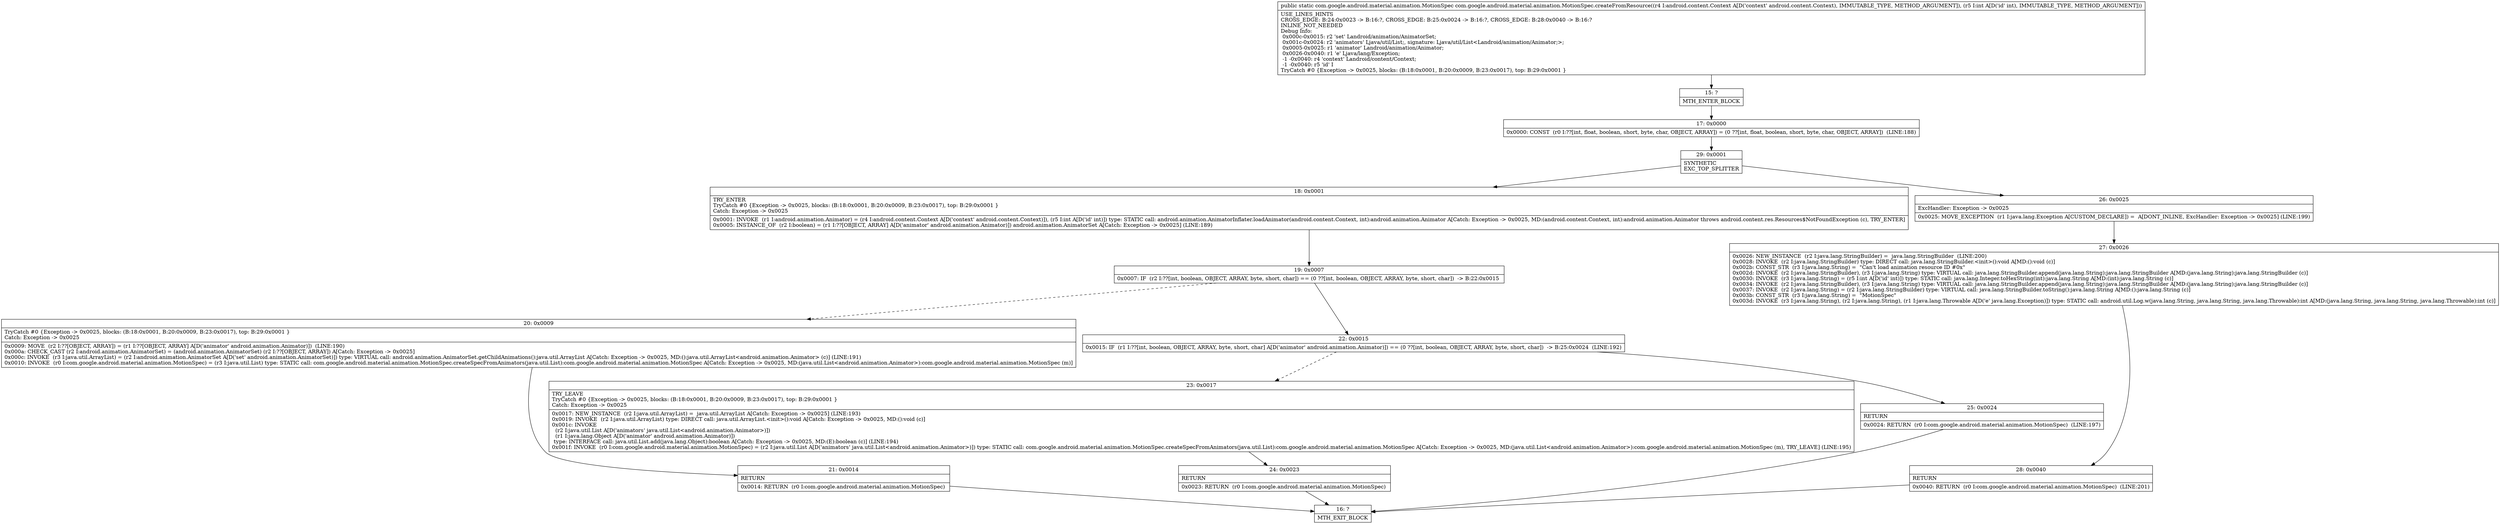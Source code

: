 digraph "CFG forcom.google.android.material.animation.MotionSpec.createFromResource(Landroid\/content\/Context;I)Lcom\/google\/android\/material\/animation\/MotionSpec;" {
Node_15 [shape=record,label="{15\:\ ?|MTH_ENTER_BLOCK\l}"];
Node_17 [shape=record,label="{17\:\ 0x0000|0x0000: CONST  (r0 I:??[int, float, boolean, short, byte, char, OBJECT, ARRAY]) = (0 ??[int, float, boolean, short, byte, char, OBJECT, ARRAY])  (LINE:188)\l}"];
Node_29 [shape=record,label="{29\:\ 0x0001|SYNTHETIC\lEXC_TOP_SPLITTER\l}"];
Node_18 [shape=record,label="{18\:\ 0x0001|TRY_ENTER\lTryCatch #0 \{Exception \-\> 0x0025, blocks: (B:18:0x0001, B:20:0x0009, B:23:0x0017), top: B:29:0x0001 \}\lCatch: Exception \-\> 0x0025\l|0x0001: INVOKE  (r1 I:android.animation.Animator) = (r4 I:android.content.Context A[D('context' android.content.Context)]), (r5 I:int A[D('id' int)]) type: STATIC call: android.animation.AnimatorInflater.loadAnimator(android.content.Context, int):android.animation.Animator A[Catch: Exception \-\> 0x0025, MD:(android.content.Context, int):android.animation.Animator throws android.content.res.Resources$NotFoundException (c), TRY_ENTER]\l0x0005: INSTANCE_OF  (r2 I:boolean) = (r1 I:??[OBJECT, ARRAY] A[D('animator' android.animation.Animator)]) android.animation.AnimatorSet A[Catch: Exception \-\> 0x0025] (LINE:189)\l}"];
Node_19 [shape=record,label="{19\:\ 0x0007|0x0007: IF  (r2 I:??[int, boolean, OBJECT, ARRAY, byte, short, char]) == (0 ??[int, boolean, OBJECT, ARRAY, byte, short, char])  \-\> B:22:0x0015 \l}"];
Node_20 [shape=record,label="{20\:\ 0x0009|TryCatch #0 \{Exception \-\> 0x0025, blocks: (B:18:0x0001, B:20:0x0009, B:23:0x0017), top: B:29:0x0001 \}\lCatch: Exception \-\> 0x0025\l|0x0009: MOVE  (r2 I:??[OBJECT, ARRAY]) = (r1 I:??[OBJECT, ARRAY] A[D('animator' android.animation.Animator)])  (LINE:190)\l0x000a: CHECK_CAST (r2 I:android.animation.AnimatorSet) = (android.animation.AnimatorSet) (r2 I:??[OBJECT, ARRAY]) A[Catch: Exception \-\> 0x0025]\l0x000c: INVOKE  (r3 I:java.util.ArrayList) = (r2 I:android.animation.AnimatorSet A[D('set' android.animation.AnimatorSet)]) type: VIRTUAL call: android.animation.AnimatorSet.getChildAnimations():java.util.ArrayList A[Catch: Exception \-\> 0x0025, MD:():java.util.ArrayList\<android.animation.Animator\> (c)] (LINE:191)\l0x0010: INVOKE  (r0 I:com.google.android.material.animation.MotionSpec) = (r3 I:java.util.List) type: STATIC call: com.google.android.material.animation.MotionSpec.createSpecFromAnimators(java.util.List):com.google.android.material.animation.MotionSpec A[Catch: Exception \-\> 0x0025, MD:(java.util.List\<android.animation.Animator\>):com.google.android.material.animation.MotionSpec (m)]\l}"];
Node_21 [shape=record,label="{21\:\ 0x0014|RETURN\l|0x0014: RETURN  (r0 I:com.google.android.material.animation.MotionSpec) \l}"];
Node_16 [shape=record,label="{16\:\ ?|MTH_EXIT_BLOCK\l}"];
Node_22 [shape=record,label="{22\:\ 0x0015|0x0015: IF  (r1 I:??[int, boolean, OBJECT, ARRAY, byte, short, char] A[D('animator' android.animation.Animator)]) == (0 ??[int, boolean, OBJECT, ARRAY, byte, short, char])  \-\> B:25:0x0024  (LINE:192)\l}"];
Node_23 [shape=record,label="{23\:\ 0x0017|TRY_LEAVE\lTryCatch #0 \{Exception \-\> 0x0025, blocks: (B:18:0x0001, B:20:0x0009, B:23:0x0017), top: B:29:0x0001 \}\lCatch: Exception \-\> 0x0025\l|0x0017: NEW_INSTANCE  (r2 I:java.util.ArrayList) =  java.util.ArrayList A[Catch: Exception \-\> 0x0025] (LINE:193)\l0x0019: INVOKE  (r2 I:java.util.ArrayList) type: DIRECT call: java.util.ArrayList.\<init\>():void A[Catch: Exception \-\> 0x0025, MD:():void (c)]\l0x001c: INVOKE  \l  (r2 I:java.util.List A[D('animators' java.util.List\<android.animation.Animator\>)])\l  (r1 I:java.lang.Object A[D('animator' android.animation.Animator)])\l type: INTERFACE call: java.util.List.add(java.lang.Object):boolean A[Catch: Exception \-\> 0x0025, MD:(E):boolean (c)] (LINE:194)\l0x001f: INVOKE  (r0 I:com.google.android.material.animation.MotionSpec) = (r2 I:java.util.List A[D('animators' java.util.List\<android.animation.Animator\>)]) type: STATIC call: com.google.android.material.animation.MotionSpec.createSpecFromAnimators(java.util.List):com.google.android.material.animation.MotionSpec A[Catch: Exception \-\> 0x0025, MD:(java.util.List\<android.animation.Animator\>):com.google.android.material.animation.MotionSpec (m), TRY_LEAVE] (LINE:195)\l}"];
Node_24 [shape=record,label="{24\:\ 0x0023|RETURN\l|0x0023: RETURN  (r0 I:com.google.android.material.animation.MotionSpec) \l}"];
Node_25 [shape=record,label="{25\:\ 0x0024|RETURN\l|0x0024: RETURN  (r0 I:com.google.android.material.animation.MotionSpec)  (LINE:197)\l}"];
Node_26 [shape=record,label="{26\:\ 0x0025|ExcHandler: Exception \-\> 0x0025\l|0x0025: MOVE_EXCEPTION  (r1 I:java.lang.Exception A[CUSTOM_DECLARE]) =  A[DONT_INLINE, ExcHandler: Exception \-\> 0x0025] (LINE:199)\l}"];
Node_27 [shape=record,label="{27\:\ 0x0026|0x0026: NEW_INSTANCE  (r2 I:java.lang.StringBuilder) =  java.lang.StringBuilder  (LINE:200)\l0x0028: INVOKE  (r2 I:java.lang.StringBuilder) type: DIRECT call: java.lang.StringBuilder.\<init\>():void A[MD:():void (c)]\l0x002b: CONST_STR  (r3 I:java.lang.String) =  \"Can't load animation resource ID #0x\" \l0x002d: INVOKE  (r2 I:java.lang.StringBuilder), (r3 I:java.lang.String) type: VIRTUAL call: java.lang.StringBuilder.append(java.lang.String):java.lang.StringBuilder A[MD:(java.lang.String):java.lang.StringBuilder (c)]\l0x0030: INVOKE  (r3 I:java.lang.String) = (r5 I:int A[D('id' int)]) type: STATIC call: java.lang.Integer.toHexString(int):java.lang.String A[MD:(int):java.lang.String (c)]\l0x0034: INVOKE  (r2 I:java.lang.StringBuilder), (r3 I:java.lang.String) type: VIRTUAL call: java.lang.StringBuilder.append(java.lang.String):java.lang.StringBuilder A[MD:(java.lang.String):java.lang.StringBuilder (c)]\l0x0037: INVOKE  (r2 I:java.lang.String) = (r2 I:java.lang.StringBuilder) type: VIRTUAL call: java.lang.StringBuilder.toString():java.lang.String A[MD:():java.lang.String (c)]\l0x003b: CONST_STR  (r3 I:java.lang.String) =  \"MotionSpec\" \l0x003d: INVOKE  (r3 I:java.lang.String), (r2 I:java.lang.String), (r1 I:java.lang.Throwable A[D('e' java.lang.Exception)]) type: STATIC call: android.util.Log.w(java.lang.String, java.lang.String, java.lang.Throwable):int A[MD:(java.lang.String, java.lang.String, java.lang.Throwable):int (c)]\l}"];
Node_28 [shape=record,label="{28\:\ 0x0040|RETURN\l|0x0040: RETURN  (r0 I:com.google.android.material.animation.MotionSpec)  (LINE:201)\l}"];
MethodNode[shape=record,label="{public static com.google.android.material.animation.MotionSpec com.google.android.material.animation.MotionSpec.createFromResource((r4 I:android.content.Context A[D('context' android.content.Context), IMMUTABLE_TYPE, METHOD_ARGUMENT]), (r5 I:int A[D('id' int), IMMUTABLE_TYPE, METHOD_ARGUMENT]))  | USE_LINES_HINTS\lCROSS_EDGE: B:24:0x0023 \-\> B:16:?, CROSS_EDGE: B:25:0x0024 \-\> B:16:?, CROSS_EDGE: B:28:0x0040 \-\> B:16:?\lINLINE_NOT_NEEDED\lDebug Info:\l  0x000c\-0x0015: r2 'set' Landroid\/animation\/AnimatorSet;\l  0x001c\-0x0024: r2 'animators' Ljava\/util\/List;, signature: Ljava\/util\/List\<Landroid\/animation\/Animator;\>;\l  0x0005\-0x0025: r1 'animator' Landroid\/animation\/Animator;\l  0x0026\-0x0040: r1 'e' Ljava\/lang\/Exception;\l  \-1 \-0x0040: r4 'context' Landroid\/content\/Context;\l  \-1 \-0x0040: r5 'id' I\lTryCatch #0 \{Exception \-\> 0x0025, blocks: (B:18:0x0001, B:20:0x0009, B:23:0x0017), top: B:29:0x0001 \}\l}"];
MethodNode -> Node_15;Node_15 -> Node_17;
Node_17 -> Node_29;
Node_29 -> Node_18;
Node_29 -> Node_26;
Node_18 -> Node_19;
Node_19 -> Node_20[style=dashed];
Node_19 -> Node_22;
Node_20 -> Node_21;
Node_21 -> Node_16;
Node_22 -> Node_23[style=dashed];
Node_22 -> Node_25;
Node_23 -> Node_24;
Node_24 -> Node_16;
Node_25 -> Node_16;
Node_26 -> Node_27;
Node_27 -> Node_28;
Node_28 -> Node_16;
}

